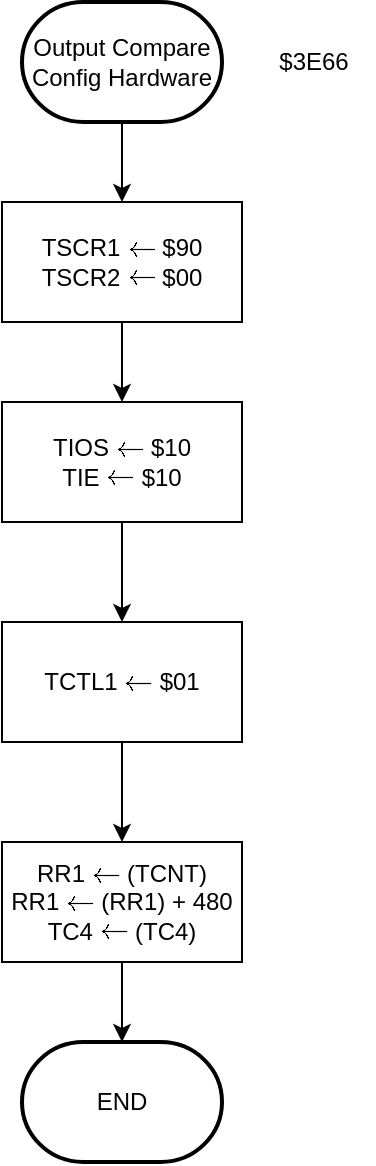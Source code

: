 <mxfile version="22.1.2" type="device" pages="2">
  <diagram name="Página-1" id="fUxG3cpbj3fK1cQl_8jp">
    <mxGraphModel dx="880" dy="524" grid="1" gridSize="10" guides="1" tooltips="1" connect="1" arrows="1" fold="1" page="1" pageScale="1" pageWidth="827" pageHeight="1169" math="1" shadow="0">
      <root>
        <mxCell id="0" />
        <mxCell id="1" parent="0" />
        <mxCell id="DTqcUHTiA8295AhlB3kP-7" style="edgeStyle=orthogonalEdgeStyle;rounded=0;orthogonalLoop=1;jettySize=auto;html=1;exitX=0.5;exitY=1;exitDx=0;exitDy=0;exitPerimeter=0;" edge="1" parent="1" source="DTqcUHTiA8295AhlB3kP-1" target="DTqcUHTiA8295AhlB3kP-3">
          <mxGeometry relative="1" as="geometry" />
        </mxCell>
        <mxCell id="DTqcUHTiA8295AhlB3kP-1" value="Output Compare&lt;br&gt;Config Hardware" style="strokeWidth=2;html=1;shape=mxgraph.flowchart.terminator;whiteSpace=wrap;" vertex="1" parent="1">
          <mxGeometry x="364" y="30" width="100" height="60" as="geometry" />
        </mxCell>
        <mxCell id="DTqcUHTiA8295AhlB3kP-2" value="$3E66" style="text;html=1;strokeColor=none;fillColor=none;align=center;verticalAlign=middle;whiteSpace=wrap;rounded=0;" vertex="1" parent="1">
          <mxGeometry x="480" y="45" width="60" height="30" as="geometry" />
        </mxCell>
        <mxCell id="DTqcUHTiA8295AhlB3kP-8" style="edgeStyle=orthogonalEdgeStyle;rounded=0;orthogonalLoop=1;jettySize=auto;html=1;exitX=0.5;exitY=1;exitDx=0;exitDy=0;" edge="1" parent="1" source="DTqcUHTiA8295AhlB3kP-3" target="DTqcUHTiA8295AhlB3kP-4">
          <mxGeometry relative="1" as="geometry" />
        </mxCell>
        <mxCell id="DTqcUHTiA8295AhlB3kP-3" value="TSCR1 \(\leftarrow\)&amp;nbsp;$90&lt;br&gt;TSCR2 \(\leftarrow\) $00&lt;br&gt;" style="rounded=0;whiteSpace=wrap;html=1;" vertex="1" parent="1">
          <mxGeometry x="354" y="130" width="120" height="60" as="geometry" />
        </mxCell>
        <mxCell id="DTqcUHTiA8295AhlB3kP-9" style="edgeStyle=orthogonalEdgeStyle;rounded=0;orthogonalLoop=1;jettySize=auto;html=1;exitX=0.5;exitY=1;exitDx=0;exitDy=0;entryX=0.5;entryY=0;entryDx=0;entryDy=0;" edge="1" parent="1" source="DTqcUHTiA8295AhlB3kP-4" target="DTqcUHTiA8295AhlB3kP-5">
          <mxGeometry relative="1" as="geometry" />
        </mxCell>
        <mxCell id="DTqcUHTiA8295AhlB3kP-4" value="TIOS \(\leftarrow\) $10&lt;br&gt;TIE \(\leftarrow\) $10&lt;br&gt;" style="rounded=0;whiteSpace=wrap;html=1;" vertex="1" parent="1">
          <mxGeometry x="354" y="230" width="120" height="60" as="geometry" />
        </mxCell>
        <mxCell id="DTqcUHTiA8295AhlB3kP-10" style="edgeStyle=orthogonalEdgeStyle;rounded=0;orthogonalLoop=1;jettySize=auto;html=1;exitX=0.5;exitY=1;exitDx=0;exitDy=0;" edge="1" parent="1" source="DTqcUHTiA8295AhlB3kP-5" target="DTqcUHTiA8295AhlB3kP-6">
          <mxGeometry relative="1" as="geometry" />
        </mxCell>
        <mxCell id="DTqcUHTiA8295AhlB3kP-5" value="TCTL1 \(\leftarrow\) $01" style="rounded=0;whiteSpace=wrap;html=1;" vertex="1" parent="1">
          <mxGeometry x="354" y="340" width="120" height="60" as="geometry" />
        </mxCell>
        <mxCell id="DTqcUHTiA8295AhlB3kP-6" value="RR1 \(\leftarrow\) (TCNT)&lt;br&gt;RR1 \(\leftarrow\) (RR1) + 480&lt;br&gt;TC4 \(\leftarrow\) (TC4)" style="rounded=0;whiteSpace=wrap;html=1;" vertex="1" parent="1">
          <mxGeometry x="354" y="450" width="120" height="60" as="geometry" />
        </mxCell>
        <mxCell id="DTqcUHTiA8295AhlB3kP-11" value="END" style="strokeWidth=2;html=1;shape=mxgraph.flowchart.terminator;whiteSpace=wrap;" vertex="1" parent="1">
          <mxGeometry x="364" y="550" width="100" height="60" as="geometry" />
        </mxCell>
        <mxCell id="DTqcUHTiA8295AhlB3kP-12" style="edgeStyle=orthogonalEdgeStyle;rounded=0;orthogonalLoop=1;jettySize=auto;html=1;exitX=0.5;exitY=1;exitDx=0;exitDy=0;entryX=0.5;entryY=0;entryDx=0;entryDy=0;entryPerimeter=0;" edge="1" parent="1" source="DTqcUHTiA8295AhlB3kP-6" target="DTqcUHTiA8295AhlB3kP-11">
          <mxGeometry relative="1" as="geometry" />
        </mxCell>
      </root>
    </mxGraphModel>
  </diagram>
  <diagram id="7bHOdSMxtWpx2R_oZw8c" name="Página-2">
    <mxGraphModel dx="880" dy="524" grid="1" gridSize="10" guides="1" tooltips="1" connect="1" arrows="1" fold="1" page="1" pageScale="1" pageWidth="827" pageHeight="1169" math="1" shadow="0">
      <root>
        <mxCell id="0" />
        <mxCell id="1" parent="0" />
        <mxCell id="8moItUHofxqMQNQ9e30l-2" style="edgeStyle=orthogonalEdgeStyle;rounded=0;orthogonalLoop=1;jettySize=auto;html=1;exitX=0.5;exitY=1;exitDx=0;exitDy=0;exitPerimeter=0;entryX=0.5;entryY=0;entryDx=0;entryDy=0;" edge="1" parent="1" source="x5J6cilbtZj7qeMJF0Ox-17" target="8moItUHofxqMQNQ9e30l-1">
          <mxGeometry relative="1" as="geometry" />
        </mxCell>
        <mxCell id="x5J6cilbtZj7qeMJF0Ox-17" value="Maquina_Tiempos" style="strokeWidth=2;html=1;shape=mxgraph.flowchart.terminator;whiteSpace=wrap;" vertex="1" parent="1">
          <mxGeometry x="255" y="40" width="100" height="60" as="geometry" />
        </mxCell>
        <mxCell id="8moItUHofxqMQNQ9e30l-11" style="edgeStyle=orthogonalEdgeStyle;rounded=0;orthogonalLoop=1;jettySize=auto;html=1;exitX=0.5;exitY=1;exitDx=0;exitDy=0;entryX=0.5;entryY=0;entryDx=0;entryDy=0;" edge="1" parent="1" source="8moItUHofxqMQNQ9e30l-1" target="8moItUHofxqMQNQ9e30l-3">
          <mxGeometry relative="1" as="geometry" />
        </mxCell>
        <mxCell id="8moItUHofxqMQNQ9e30l-1" value="RR1 \(\leftarrow\) (TCNT)&lt;br&gt;RR1 \(\leftarrow\) (RR1) + 480&lt;br&gt;TC4 \(\leftarrow\) (TC4)" style="rounded=0;whiteSpace=wrap;html=1;" vertex="1" parent="1">
          <mxGeometry x="245" y="130" width="120" height="60" as="geometry" />
        </mxCell>
        <mxCell id="8moItUHofxqMQNQ9e30l-12" style="edgeStyle=orthogonalEdgeStyle;rounded=0;orthogonalLoop=1;jettySize=auto;html=1;exitX=0.5;exitY=1;exitDx=0;exitDy=0;entryX=0.5;entryY=0;entryDx=0;entryDy=0;" edge="1" parent="1" source="8moItUHofxqMQNQ9e30l-3" target="8moItUHofxqMQNQ9e30l-5">
          <mxGeometry relative="1" as="geometry" />
        </mxCell>
        <mxCell id="8moItUHofxqMQNQ9e30l-3" value="J \(\leftarrow\) Tabla_Timers_BaseT" style="rounded=0;whiteSpace=wrap;html=1;" vertex="1" parent="1">
          <mxGeometry x="240" y="220" width="130" height="60" as="geometry" />
        </mxCell>
        <mxCell id="8moItUHofxqMQNQ9e30l-13" style="edgeStyle=orthogonalEdgeStyle;rounded=0;orthogonalLoop=1;jettySize=auto;html=1;exitX=0.5;exitY=1;exitDx=0;exitDy=0;entryX=0.5;entryY=0;entryDx=0;entryDy=0;" edge="1" parent="1" source="8moItUHofxqMQNQ9e30l-5" target="8moItUHofxqMQNQ9e30l-7">
          <mxGeometry relative="1" as="geometry" />
        </mxCell>
        <mxCell id="8moItUHofxqMQNQ9e30l-5" value="Decre_Timers" style="shape=process;whiteSpace=wrap;html=1;backgroundOutline=1;" vertex="1" parent="1">
          <mxGeometry x="245" y="310" width="120" height="40" as="geometry" />
        </mxCell>
        <mxCell id="8moItUHofxqMQNQ9e30l-15" style="edgeStyle=orthogonalEdgeStyle;rounded=0;orthogonalLoop=1;jettySize=auto;html=1;exitX=0.5;exitY=1;exitDx=0;exitDy=0;entryX=0.5;entryY=0;entryDx=0;entryDy=0;" edge="1" parent="1" source="8moItUHofxqMQNQ9e30l-7" target="8moItUHofxqMQNQ9e30l-14">
          <mxGeometry relative="1" as="geometry" />
        </mxCell>
        <mxCell id="8moItUHofxqMQNQ9e30l-20" style="edgeStyle=orthogonalEdgeStyle;rounded=0;orthogonalLoop=1;jettySize=auto;html=1;exitX=0;exitY=0.5;exitDx=0;exitDy=0;entryX=1;entryY=0.5;entryDx=0;entryDy=0;" edge="1" parent="1" source="8moItUHofxqMQNQ9e30l-7" target="8moItUHofxqMQNQ9e30l-19">
          <mxGeometry relative="1" as="geometry" />
        </mxCell>
        <mxCell id="8moItUHofxqMQNQ9e30l-23" value="NO" style="edgeLabel;html=1;align=center;verticalAlign=middle;resizable=0;points=[];" vertex="1" connectable="0" parent="8moItUHofxqMQNQ9e30l-20">
          <mxGeometry x="0.067" y="1" relative="1" as="geometry">
            <mxPoint as="offset" />
          </mxGeometry>
        </mxCell>
        <mxCell id="8moItUHofxqMQNQ9e30l-7" value="Timer20uS = 0" style="shape=hexagon;perimeter=hexagonPerimeter2;whiteSpace=wrap;html=1;fixedSize=1;" vertex="1" parent="1">
          <mxGeometry x="245" y="380" width="120" height="40" as="geometry" />
        </mxCell>
        <mxCell id="8moItUHofxqMQNQ9e30l-8" value="Return" style="strokeWidth=2;html=1;shape=mxgraph.flowchart.terminator;whiteSpace=wrap;" vertex="1" parent="1">
          <mxGeometry x="30" y="140" width="100" height="60" as="geometry" />
        </mxCell>
        <mxCell id="8moItUHofxqMQNQ9e30l-14" value="Timer20uS \(\leftarrow\) tTimer20uS&lt;br&gt;J \(\leftarrow\) Tabla_Timers_Base20uS" style="rounded=0;whiteSpace=wrap;html=1;" vertex="1" parent="1">
          <mxGeometry x="215" y="460" width="180" height="50" as="geometry" />
        </mxCell>
        <mxCell id="8moItUHofxqMQNQ9e30l-18" style="edgeStyle=orthogonalEdgeStyle;rounded=0;orthogonalLoop=1;jettySize=auto;html=1;exitX=0.5;exitY=1;exitDx=0;exitDy=0;entryX=0.5;entryY=0;entryDx=0;entryDy=0;" edge="1" parent="1" source="8moItUHofxqMQNQ9e30l-16" target="8moItUHofxqMQNQ9e30l-17">
          <mxGeometry relative="1" as="geometry" />
        </mxCell>
        <mxCell id="8moItUHofxqMQNQ9e30l-16" value="Decre_Timers" style="shape=process;whiteSpace=wrap;html=1;backgroundOutline=1;" vertex="1" parent="1">
          <mxGeometry x="245" y="535" width="120" height="40" as="geometry" />
        </mxCell>
        <mxCell id="8moItUHofxqMQNQ9e30l-27" style="edgeStyle=orthogonalEdgeStyle;rounded=0;orthogonalLoop=1;jettySize=auto;html=1;exitX=0.5;exitY=1;exitDx=0;exitDy=0;entryX=0.5;entryY=0;entryDx=0;entryDy=0;" edge="1" parent="1" source="8moItUHofxqMQNQ9e30l-17" target="8moItUHofxqMQNQ9e30l-25">
          <mxGeometry relative="1" as="geometry" />
        </mxCell>
        <mxCell id="8moItUHofxqMQNQ9e30l-32" style="edgeStyle=orthogonalEdgeStyle;rounded=0;orthogonalLoop=1;jettySize=auto;html=1;exitX=0;exitY=0.5;exitDx=0;exitDy=0;entryX=1;entryY=0.5;entryDx=0;entryDy=0;" edge="1" parent="1" source="8moItUHofxqMQNQ9e30l-17" target="8moItUHofxqMQNQ9e30l-31">
          <mxGeometry relative="1" as="geometry" />
        </mxCell>
        <mxCell id="8moItUHofxqMQNQ9e30l-35" value="NO" style="edgeLabel;html=1;align=center;verticalAlign=middle;resizable=0;points=[];" vertex="1" connectable="0" parent="8moItUHofxqMQNQ9e30l-32">
          <mxGeometry x="0.067" y="2" relative="1" as="geometry">
            <mxPoint as="offset" />
          </mxGeometry>
        </mxCell>
        <mxCell id="8moItUHofxqMQNQ9e30l-17" value="Timer1mS = 0" style="shape=hexagon;perimeter=hexagonPerimeter2;whiteSpace=wrap;html=1;fixedSize=1;" vertex="1" parent="1">
          <mxGeometry x="245" y="610" width="120" height="40" as="geometry" />
        </mxCell>
        <mxCell id="8moItUHofxqMQNQ9e30l-21" style="edgeStyle=orthogonalEdgeStyle;rounded=0;orthogonalLoop=1;jettySize=auto;html=1;exitX=0.5;exitY=0;exitDx=0;exitDy=0;" edge="1" parent="1" source="8moItUHofxqMQNQ9e30l-19" target="8moItUHofxqMQNQ9e30l-8">
          <mxGeometry relative="1" as="geometry" />
        </mxCell>
        <mxCell id="8moItUHofxqMQNQ9e30l-19" value="" style="ellipse;whiteSpace=wrap;html=1;aspect=fixed;" vertex="1" parent="1">
          <mxGeometry x="65" y="385" width="30" height="30" as="geometry" />
        </mxCell>
        <mxCell id="8moItUHofxqMQNQ9e30l-28" style="edgeStyle=orthogonalEdgeStyle;rounded=0;orthogonalLoop=1;jettySize=auto;html=1;exitX=0.5;exitY=1;exitDx=0;exitDy=0;entryX=0.5;entryY=0;entryDx=0;entryDy=0;" edge="1" parent="1" source="8moItUHofxqMQNQ9e30l-25" target="8moItUHofxqMQNQ9e30l-26">
          <mxGeometry relative="1" as="geometry" />
        </mxCell>
        <mxCell id="8moItUHofxqMQNQ9e30l-25" value="Timer1mS \(\leftarrow\) tTimer1mS&lt;br&gt;J \(\leftarrow\) Tabla_Timers_Base1mS" style="rounded=0;whiteSpace=wrap;html=1;" vertex="1" parent="1">
          <mxGeometry x="215" y="680" width="180" height="50" as="geometry" />
        </mxCell>
        <mxCell id="8moItUHofxqMQNQ9e30l-29" style="edgeStyle=orthogonalEdgeStyle;rounded=0;orthogonalLoop=1;jettySize=auto;html=1;exitX=0.5;exitY=1;exitDx=0;exitDy=0;entryX=0.5;entryY=0;entryDx=0;entryDy=0;" edge="1" parent="1" source="8moItUHofxqMQNQ9e30l-26" target="8moItUHofxqMQNQ9e30l-30">
          <mxGeometry relative="1" as="geometry">
            <mxPoint x="305" y="850" as="targetPoint" />
          </mxGeometry>
        </mxCell>
        <mxCell id="8moItUHofxqMQNQ9e30l-26" value="Decre_Timers" style="shape=process;whiteSpace=wrap;html=1;backgroundOutline=1;" vertex="1" parent="1">
          <mxGeometry x="245" y="755" width="120" height="40" as="geometry" />
        </mxCell>
        <mxCell id="rFZNOedvNUutU3lya5b0-7" style="edgeStyle=orthogonalEdgeStyle;rounded=0;orthogonalLoop=1;jettySize=auto;html=1;exitX=0.5;exitY=1;exitDx=0;exitDy=0;entryX=0.5;entryY=0;entryDx=0;entryDy=0;" edge="1" parent="1" source="8moItUHofxqMQNQ9e30l-30" target="rFZNOedvNUutU3lya5b0-2">
          <mxGeometry relative="1" as="geometry" />
        </mxCell>
        <mxCell id="rFZNOedvNUutU3lya5b0-10" style="edgeStyle=orthogonalEdgeStyle;rounded=0;orthogonalLoop=1;jettySize=auto;html=1;exitX=0;exitY=0.5;exitDx=0;exitDy=0;entryX=1;entryY=0.5;entryDx=0;entryDy=0;" edge="1" parent="1" source="8moItUHofxqMQNQ9e30l-30" target="rFZNOedvNUutU3lya5b0-8">
          <mxGeometry relative="1" as="geometry" />
        </mxCell>
        <mxCell id="rFZNOedvNUutU3lya5b0-14" value="NO" style="edgeLabel;html=1;align=center;verticalAlign=middle;resizable=0;points=[];" vertex="1" connectable="0" parent="rFZNOedvNUutU3lya5b0-10">
          <mxGeometry x="0.08" y="1" relative="1" as="geometry">
            <mxPoint as="offset" />
          </mxGeometry>
        </mxCell>
        <mxCell id="8moItUHofxqMQNQ9e30l-30" value="Timer10mS = 0" style="shape=hexagon;perimeter=hexagonPerimeter2;whiteSpace=wrap;html=1;fixedSize=1;" vertex="1" parent="1">
          <mxGeometry x="245" y="830" width="120" height="40" as="geometry" />
        </mxCell>
        <mxCell id="8moItUHofxqMQNQ9e30l-33" style="edgeStyle=orthogonalEdgeStyle;rounded=0;orthogonalLoop=1;jettySize=auto;html=1;exitX=0.5;exitY=0;exitDx=0;exitDy=0;entryX=0.5;entryY=1;entryDx=0;entryDy=0;" edge="1" parent="1" source="8moItUHofxqMQNQ9e30l-31" target="8moItUHofxqMQNQ9e30l-19">
          <mxGeometry relative="1" as="geometry" />
        </mxCell>
        <mxCell id="8moItUHofxqMQNQ9e30l-31" value="" style="ellipse;whiteSpace=wrap;html=1;aspect=fixed;" vertex="1" parent="1">
          <mxGeometry x="65" y="615" width="30" height="30" as="geometry" />
        </mxCell>
        <mxCell id="rFZNOedvNUutU3lya5b0-1" style="edgeStyle=orthogonalEdgeStyle;rounded=0;orthogonalLoop=1;jettySize=auto;html=1;exitX=0.5;exitY=1;exitDx=0;exitDy=0;entryX=0.5;entryY=0;entryDx=0;entryDy=0;" edge="1" parent="1" source="rFZNOedvNUutU3lya5b0-2" target="rFZNOedvNUutU3lya5b0-4">
          <mxGeometry relative="1" as="geometry" />
        </mxCell>
        <mxCell id="rFZNOedvNUutU3lya5b0-2" value="Timer10mS \(\leftarrow\) tTimer10mS&lt;br&gt;J \(\leftarrow\) Tabla_Timers_Base10mS" style="rounded=0;whiteSpace=wrap;html=1;" vertex="1" parent="1">
          <mxGeometry x="215" y="910" width="180" height="50" as="geometry" />
        </mxCell>
        <mxCell id="rFZNOedvNUutU3lya5b0-3" style="edgeStyle=orthogonalEdgeStyle;rounded=0;orthogonalLoop=1;jettySize=auto;html=1;exitX=0.5;exitY=1;exitDx=0;exitDy=0;entryX=0.5;entryY=0;entryDx=0;entryDy=0;" edge="1" parent="1" source="rFZNOedvNUutU3lya5b0-4" target="rFZNOedvNUutU3lya5b0-6">
          <mxGeometry relative="1" as="geometry">
            <mxPoint x="305" y="1080" as="targetPoint" />
          </mxGeometry>
        </mxCell>
        <mxCell id="rFZNOedvNUutU3lya5b0-4" value="Decre_Timers" style="shape=process;whiteSpace=wrap;html=1;backgroundOutline=1;" vertex="1" parent="1">
          <mxGeometry x="245" y="985" width="120" height="40" as="geometry" />
        </mxCell>
        <mxCell id="rFZNOedvNUutU3lya5b0-12" style="edgeStyle=orthogonalEdgeStyle;rounded=0;orthogonalLoop=1;jettySize=auto;html=1;exitX=0;exitY=0.5;exitDx=0;exitDy=0;entryX=1;entryY=0.5;entryDx=0;entryDy=0;" edge="1" parent="1" source="rFZNOedvNUutU3lya5b0-6" target="rFZNOedvNUutU3lya5b0-11">
          <mxGeometry relative="1" as="geometry" />
        </mxCell>
        <mxCell id="rFZNOedvNUutU3lya5b0-15" value="NO" style="edgeLabel;html=1;align=center;verticalAlign=middle;resizable=0;points=[];" vertex="1" connectable="0" parent="rFZNOedvNUutU3lya5b0-12">
          <mxGeometry x="0.107" relative="1" as="geometry">
            <mxPoint as="offset" />
          </mxGeometry>
        </mxCell>
        <mxCell id="rFZNOedvNUutU3lya5b0-21" style="edgeStyle=orthogonalEdgeStyle;rounded=0;orthogonalLoop=1;jettySize=auto;html=1;exitX=1;exitY=0.5;exitDx=0;exitDy=0;entryX=0;entryY=0.5;entryDx=0;entryDy=0;" edge="1" parent="1" source="rFZNOedvNUutU3lya5b0-6" target="rFZNOedvNUutU3lya5b0-17">
          <mxGeometry relative="1" as="geometry" />
        </mxCell>
        <mxCell id="rFZNOedvNUutU3lya5b0-6" value="Timer100mS = 0" style="shape=hexagon;perimeter=hexagonPerimeter2;whiteSpace=wrap;html=1;fixedSize=1;" vertex="1" parent="1">
          <mxGeometry x="245" y="1060" width="120" height="40" as="geometry" />
        </mxCell>
        <mxCell id="rFZNOedvNUutU3lya5b0-9" style="edgeStyle=orthogonalEdgeStyle;rounded=0;orthogonalLoop=1;jettySize=auto;html=1;exitX=0.5;exitY=0;exitDx=0;exitDy=0;entryX=0.5;entryY=1;entryDx=0;entryDy=0;" edge="1" parent="1" source="rFZNOedvNUutU3lya5b0-8" target="8moItUHofxqMQNQ9e30l-31">
          <mxGeometry relative="1" as="geometry" />
        </mxCell>
        <mxCell id="rFZNOedvNUutU3lya5b0-8" value="" style="ellipse;whiteSpace=wrap;html=1;aspect=fixed;" vertex="1" parent="1">
          <mxGeometry x="65" y="835" width="30" height="30" as="geometry" />
        </mxCell>
        <mxCell id="rFZNOedvNUutU3lya5b0-13" style="edgeStyle=orthogonalEdgeStyle;rounded=0;orthogonalLoop=1;jettySize=auto;html=1;exitX=0.5;exitY=0;exitDx=0;exitDy=0;entryX=0.5;entryY=1;entryDx=0;entryDy=0;" edge="1" parent="1" source="rFZNOedvNUutU3lya5b0-11" target="rFZNOedvNUutU3lya5b0-8">
          <mxGeometry relative="1" as="geometry" />
        </mxCell>
        <mxCell id="rFZNOedvNUutU3lya5b0-11" value="" style="ellipse;whiteSpace=wrap;html=1;aspect=fixed;" vertex="1" parent="1">
          <mxGeometry x="65" y="1065" width="30" height="30" as="geometry" />
        </mxCell>
        <mxCell id="rFZNOedvNUutU3lya5b0-16" style="edgeStyle=orthogonalEdgeStyle;rounded=0;orthogonalLoop=1;jettySize=auto;html=1;exitX=0.5;exitY=1;exitDx=0;exitDy=0;entryX=0.5;entryY=0;entryDx=0;entryDy=0;" edge="1" parent="1" source="rFZNOedvNUutU3lya5b0-17" target="rFZNOedvNUutU3lya5b0-19">
          <mxGeometry relative="1" as="geometry" />
        </mxCell>
        <mxCell id="rFZNOedvNUutU3lya5b0-17" value="Timer100mS \(\leftarrow\) tTimer100mS&lt;br&gt;J \(\leftarrow\) Tabla_Timers_Base100mS" style="rounded=0;whiteSpace=wrap;html=1;" vertex="1" parent="1">
          <mxGeometry x="460" y="40" width="180" height="50" as="geometry" />
        </mxCell>
        <mxCell id="rFZNOedvNUutU3lya5b0-18" style="edgeStyle=orthogonalEdgeStyle;rounded=0;orthogonalLoop=1;jettySize=auto;html=1;exitX=0.5;exitY=1;exitDx=0;exitDy=0;entryX=0.5;entryY=0;entryDx=0;entryDy=0;" edge="1" parent="1" source="rFZNOedvNUutU3lya5b0-19" target="rFZNOedvNUutU3lya5b0-20">
          <mxGeometry relative="1" as="geometry">
            <mxPoint x="550" y="210" as="targetPoint" />
          </mxGeometry>
        </mxCell>
        <mxCell id="rFZNOedvNUutU3lya5b0-19" value="Decre_Timers" style="shape=process;whiteSpace=wrap;html=1;backgroundOutline=1;" vertex="1" parent="1">
          <mxGeometry x="490" y="115" width="120" height="40" as="geometry" />
        </mxCell>
        <mxCell id="rFZNOedvNUutU3lya5b0-27" style="edgeStyle=orthogonalEdgeStyle;rounded=0;orthogonalLoop=1;jettySize=auto;html=1;exitX=0.5;exitY=1;exitDx=0;exitDy=0;entryX=0.5;entryY=0;entryDx=0;entryDy=0;" edge="1" parent="1" source="rFZNOedvNUutU3lya5b0-20" target="rFZNOedvNUutU3lya5b0-23">
          <mxGeometry relative="1" as="geometry" />
        </mxCell>
        <mxCell id="rFZNOedvNUutU3lya5b0-20" value="Timer1S = 0" style="shape=hexagon;perimeter=hexagonPerimeter2;whiteSpace=wrap;html=1;fixedSize=1;" vertex="1" parent="1">
          <mxGeometry x="490" y="190" width="120" height="40" as="geometry" />
        </mxCell>
        <mxCell id="rFZNOedvNUutU3lya5b0-22" style="edgeStyle=orthogonalEdgeStyle;rounded=0;orthogonalLoop=1;jettySize=auto;html=1;exitX=0.5;exitY=1;exitDx=0;exitDy=0;entryX=0.5;entryY=0;entryDx=0;entryDy=0;" edge="1" parent="1" source="rFZNOedvNUutU3lya5b0-23" target="rFZNOedvNUutU3lya5b0-25">
          <mxGeometry relative="1" as="geometry" />
        </mxCell>
        <mxCell id="rFZNOedvNUutU3lya5b0-23" value="Timer1S \(\leftarrow\) tTimer1S&lt;br&gt;J \(\leftarrow\) Tabla_Timers_Base1S" style="rounded=0;whiteSpace=wrap;html=1;" vertex="1" parent="1">
          <mxGeometry x="460" y="270" width="180" height="50" as="geometry" />
        </mxCell>
        <mxCell id="rFZNOedvNUutU3lya5b0-25" value="Decre_Timers" style="shape=process;whiteSpace=wrap;html=1;backgroundOutline=1;" vertex="1" parent="1">
          <mxGeometry x="490" y="345" width="120" height="40" as="geometry" />
        </mxCell>
        <mxCell id="rFZNOedvNUutU3lya5b0-28" value="Return" style="strokeWidth=2;html=1;shape=mxgraph.flowchart.terminator;whiteSpace=wrap;" vertex="1" parent="1">
          <mxGeometry x="690" y="180" width="100" height="60" as="geometry" />
        </mxCell>
        <mxCell id="rFZNOedvNUutU3lya5b0-29" style="edgeStyle=orthogonalEdgeStyle;rounded=0;orthogonalLoop=1;jettySize=auto;html=1;exitX=1;exitY=0.5;exitDx=0;exitDy=0;entryX=0;entryY=0.5;entryDx=0;entryDy=0;entryPerimeter=0;" edge="1" parent="1" source="rFZNOedvNUutU3lya5b0-20" target="rFZNOedvNUutU3lya5b0-28">
          <mxGeometry relative="1" as="geometry" />
        </mxCell>
        <mxCell id="rFZNOedvNUutU3lya5b0-30" value="NO" style="edgeLabel;html=1;align=center;verticalAlign=middle;resizable=0;points=[];" vertex="1" connectable="0" parent="rFZNOedvNUutU3lya5b0-29">
          <mxGeometry x="-0.225" relative="1" as="geometry">
            <mxPoint as="offset" />
          </mxGeometry>
        </mxCell>
        <mxCell id="rFZNOedvNUutU3lya5b0-31" style="edgeStyle=orthogonalEdgeStyle;rounded=0;orthogonalLoop=1;jettySize=auto;html=1;exitX=1;exitY=0.5;exitDx=0;exitDy=0;entryX=0.5;entryY=1;entryDx=0;entryDy=0;entryPerimeter=0;" edge="1" parent="1" source="rFZNOedvNUutU3lya5b0-25" target="rFZNOedvNUutU3lya5b0-28">
          <mxGeometry relative="1" as="geometry" />
        </mxCell>
      </root>
    </mxGraphModel>
  </diagram>
</mxfile>
